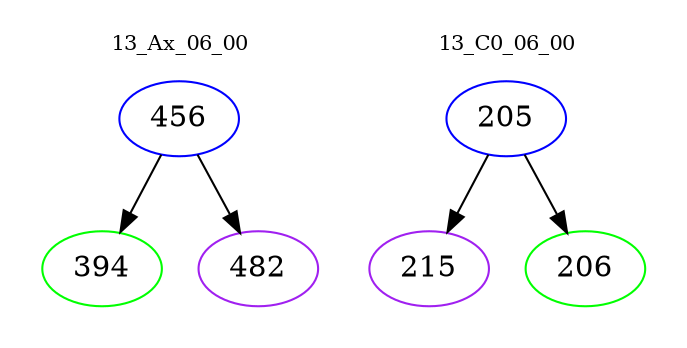 digraph{
subgraph cluster_0 {
color = white
label = "13_Ax_06_00";
fontsize=10;
T0_456 [label="456", color="blue"]
T0_456 -> T0_394 [color="black"]
T0_394 [label="394", color="green"]
T0_456 -> T0_482 [color="black"]
T0_482 [label="482", color="purple"]
}
subgraph cluster_1 {
color = white
label = "13_C0_06_00";
fontsize=10;
T1_205 [label="205", color="blue"]
T1_205 -> T1_215 [color="black"]
T1_215 [label="215", color="purple"]
T1_205 -> T1_206 [color="black"]
T1_206 [label="206", color="green"]
}
}

